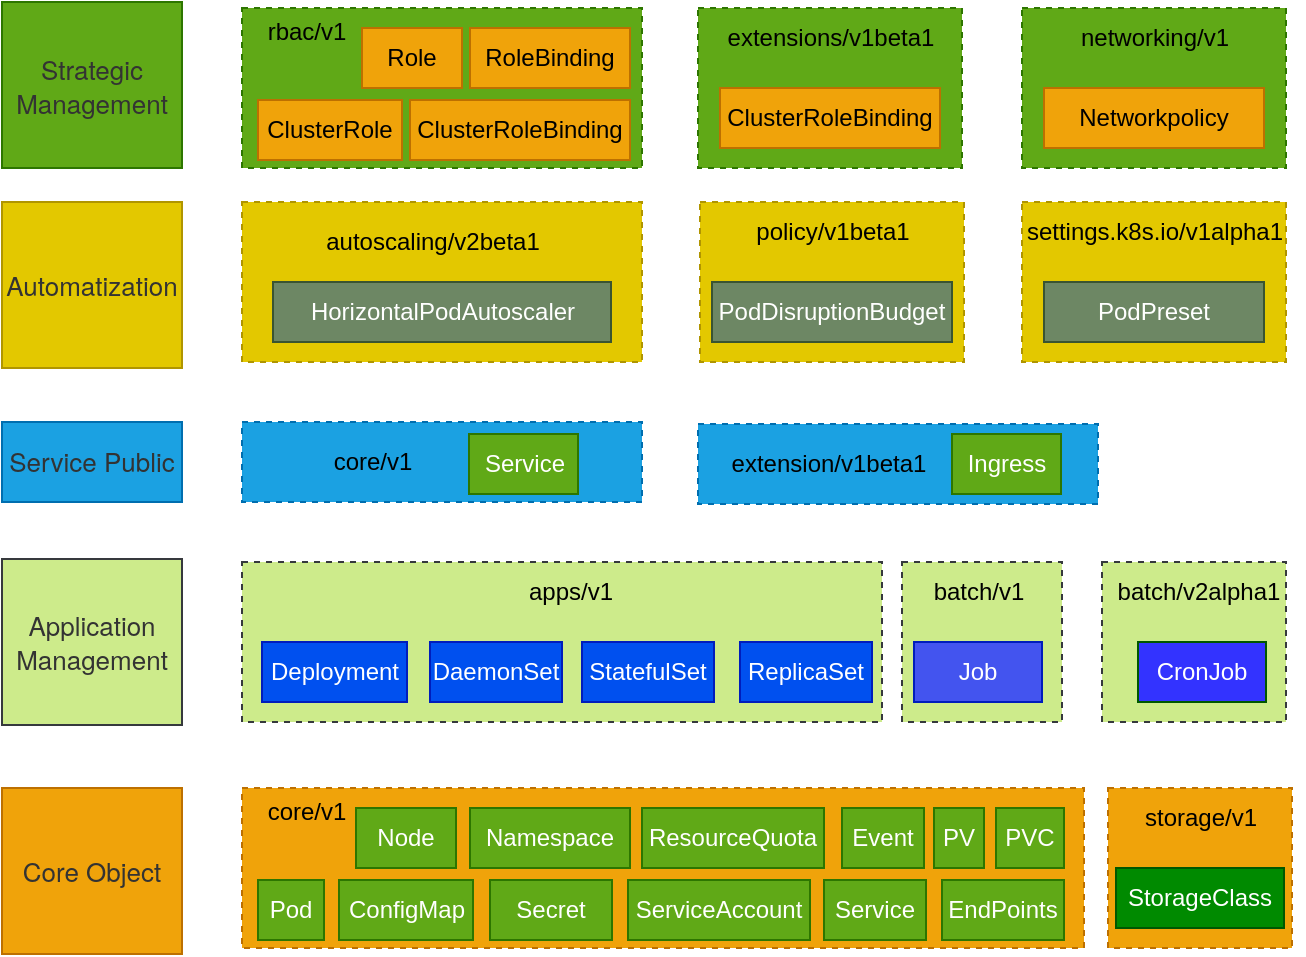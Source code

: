 <mxfile version="20.4.2" type="github">
  <diagram id="n1fASv0BeBbksGlesBEk" name="Page-1">
    <mxGraphModel dx="1097" dy="611" grid="1" gridSize="10" guides="1" tooltips="1" connect="1" arrows="1" fold="1" page="1" pageScale="1" pageWidth="850" pageHeight="1100" math="0" shadow="0">
      <root>
        <mxCell id="0" />
        <mxCell id="1" parent="0" />
        <mxCell id="iRfwceqFQaTr6RobZSyQ-1" value="" style="rounded=0;whiteSpace=wrap;html=1;dashed=1;fillColor=#60a917;strokeColor=#2D7600;fontColor=#ffffff;" parent="1" vertex="1">
          <mxGeometry x="230" y="183" width="200" height="80" as="geometry" />
        </mxCell>
        <mxCell id="iRfwceqFQaTr6RobZSyQ-2" value="rbac/v1" style="text;html=1;resizable=0;autosize=1;align=center;verticalAlign=middle;points=[];fillColor=none;strokeColor=none;rounded=0;dashed=1;" parent="1" vertex="1">
          <mxGeometry x="232" y="180" width="60" height="30" as="geometry" />
        </mxCell>
        <mxCell id="iRfwceqFQaTr6RobZSyQ-3" value="Role" style="rounded=0;whiteSpace=wrap;html=1;fillStyle=auto;fillColor=#f0a30a;fontColor=#000000;strokeColor=#BD7000;" parent="1" vertex="1">
          <mxGeometry x="290" y="193" width="50" height="30" as="geometry" />
        </mxCell>
        <mxCell id="iRfwceqFQaTr6RobZSyQ-4" value="RoleBinding" style="rounded=0;whiteSpace=wrap;html=1;fillColor=#f0a30a;strokeColor=#BD7000;fontColor=#000000;" parent="1" vertex="1">
          <mxGeometry x="344" y="193" width="80" height="30" as="geometry" />
        </mxCell>
        <mxCell id="iRfwceqFQaTr6RobZSyQ-5" value="ClusterRole" style="rounded=0;whiteSpace=wrap;html=1;fillColor=#f0a30a;strokeColor=#BD7000;fontColor=#000000;" parent="1" vertex="1">
          <mxGeometry x="238" y="229" width="72" height="30" as="geometry" />
        </mxCell>
        <mxCell id="iRfwceqFQaTr6RobZSyQ-6" value="ClusterRoleBinding" style="rounded=0;whiteSpace=wrap;html=1;fillColor=#f0a30a;strokeColor=#BD7000;fontColor=#000000;" parent="1" vertex="1">
          <mxGeometry x="314" y="229" width="110" height="30" as="geometry" />
        </mxCell>
        <mxCell id="iRfwceqFQaTr6RobZSyQ-7" value="" style="rounded=0;whiteSpace=wrap;html=1;dashed=1;fillColor=#60a917;strokeColor=#2D7600;fontColor=#ffffff;" parent="1" vertex="1">
          <mxGeometry x="458" y="183" width="132" height="80" as="geometry" />
        </mxCell>
        <mxCell id="iRfwceqFQaTr6RobZSyQ-8" value="extensions/v1beta1" style="text;html=1;resizable=0;autosize=1;align=center;verticalAlign=middle;points=[];fillColor=none;strokeColor=none;rounded=0;dashed=1;" parent="1" vertex="1">
          <mxGeometry x="459" y="183" width="130" height="30" as="geometry" />
        </mxCell>
        <mxCell id="iRfwceqFQaTr6RobZSyQ-12" value="ClusterRoleBinding" style="rounded=0;whiteSpace=wrap;html=1;fillColor=#f0a30a;strokeColor=#BD7000;fontColor=#000000;" parent="1" vertex="1">
          <mxGeometry x="469" y="223" width="110" height="30" as="geometry" />
        </mxCell>
        <mxCell id="iRfwceqFQaTr6RobZSyQ-13" value="" style="rounded=0;whiteSpace=wrap;html=1;dashed=1;fillColor=#60a917;strokeColor=#2D7600;fontColor=#ffffff;" parent="1" vertex="1">
          <mxGeometry x="620" y="183" width="132" height="80" as="geometry" />
        </mxCell>
        <mxCell id="iRfwceqFQaTr6RobZSyQ-14" value="networking/v1" style="text;html=1;resizable=0;autosize=1;align=center;verticalAlign=middle;points=[];fillColor=none;strokeColor=none;rounded=0;dashed=1;" parent="1" vertex="1">
          <mxGeometry x="636" y="183" width="100" height="30" as="geometry" />
        </mxCell>
        <mxCell id="iRfwceqFQaTr6RobZSyQ-15" value="Networkpolicy" style="rounded=0;whiteSpace=wrap;html=1;fillColor=#f0a30a;strokeColor=#BD7000;fontColor=#000000;" parent="1" vertex="1">
          <mxGeometry x="631" y="223" width="110" height="30" as="geometry" />
        </mxCell>
        <mxCell id="iRfwceqFQaTr6RobZSyQ-22" value="" style="rounded=0;whiteSpace=wrap;html=1;dashed=1;fillColor=#e3c800;fontColor=#000000;strokeColor=#B09500;" parent="1" vertex="1">
          <mxGeometry x="230" y="280" width="200" height="80" as="geometry" />
        </mxCell>
        <mxCell id="iRfwceqFQaTr6RobZSyQ-23" value="autoscaling/v2beta1" style="text;html=1;resizable=0;autosize=1;align=center;verticalAlign=middle;points=[];fillColor=none;strokeColor=none;rounded=0;dashed=1;" parent="1" vertex="1">
          <mxGeometry x="260" y="285" width="130" height="30" as="geometry" />
        </mxCell>
        <mxCell id="iRfwceqFQaTr6RobZSyQ-24" value="HorizontalPodAutoscaler" style="rounded=0;whiteSpace=wrap;html=1;fillColor=#6d8764;fontColor=#ffffff;strokeColor=#3A5431;" parent="1" vertex="1">
          <mxGeometry x="245.5" y="320" width="169" height="30" as="geometry" />
        </mxCell>
        <mxCell id="iRfwceqFQaTr6RobZSyQ-25" value="" style="rounded=0;whiteSpace=wrap;html=1;dashed=1;fillColor=#e3c800;fontColor=#000000;strokeColor=#B09500;" parent="1" vertex="1">
          <mxGeometry x="459" y="280" width="132" height="80" as="geometry" />
        </mxCell>
        <mxCell id="iRfwceqFQaTr6RobZSyQ-26" value="policy/v1beta1" style="text;html=1;resizable=0;autosize=1;align=center;verticalAlign=middle;points=[];fillColor=none;strokeColor=none;rounded=0;dashed=1;" parent="1" vertex="1">
          <mxGeometry x="475" y="280" width="100" height="30" as="geometry" />
        </mxCell>
        <mxCell id="iRfwceqFQaTr6RobZSyQ-27" value="PodDisruptionBudget" style="rounded=0;whiteSpace=wrap;html=1;fillColor=#6d8764;fontColor=#ffffff;strokeColor=#3A5431;" parent="1" vertex="1">
          <mxGeometry x="465" y="320" width="120" height="30" as="geometry" />
        </mxCell>
        <mxCell id="iRfwceqFQaTr6RobZSyQ-28" value="" style="rounded=0;whiteSpace=wrap;html=1;dashed=1;fillColor=#e3c800;fontColor=#000000;strokeColor=#B09500;" parent="1" vertex="1">
          <mxGeometry x="620" y="280" width="132" height="80" as="geometry" />
        </mxCell>
        <mxCell id="iRfwceqFQaTr6RobZSyQ-29" value="settings.k8s.io/v1alpha1" style="text;html=1;resizable=0;autosize=1;align=center;verticalAlign=middle;points=[];fillColor=none;strokeColor=none;rounded=0;dashed=1;" parent="1" vertex="1">
          <mxGeometry x="611" y="280" width="150" height="30" as="geometry" />
        </mxCell>
        <mxCell id="iRfwceqFQaTr6RobZSyQ-30" value="PodPreset" style="rounded=0;whiteSpace=wrap;html=1;fillColor=#6d8764;fontColor=#ffffff;strokeColor=#3A5431;" parent="1" vertex="1">
          <mxGeometry x="631" y="320" width="110" height="30" as="geometry" />
        </mxCell>
        <mxCell id="iRfwceqFQaTr6RobZSyQ-32" value="" style="rounded=0;whiteSpace=wrap;html=1;dashed=1;fillColor=#1ba1e2;strokeColor=#006EAF;fontColor=#ffffff;" parent="1" vertex="1">
          <mxGeometry x="230" y="390" width="200" height="40" as="geometry" />
        </mxCell>
        <mxCell id="iRfwceqFQaTr6RobZSyQ-33" value="core/v1" style="text;html=1;resizable=0;autosize=1;align=center;verticalAlign=middle;points=[];fillColor=none;strokeColor=none;rounded=0;dashed=1;" parent="1" vertex="1">
          <mxGeometry x="265" y="395" width="60" height="30" as="geometry" />
        </mxCell>
        <mxCell id="iRfwceqFQaTr6RobZSyQ-34" value="Service" style="rounded=0;whiteSpace=wrap;html=1;fillColor=#60a917;strokeColor=#2D7600;fontColor=#ffffff;" parent="1" vertex="1">
          <mxGeometry x="343.5" y="396" width="54.5" height="30" as="geometry" />
        </mxCell>
        <mxCell id="iRfwceqFQaTr6RobZSyQ-35" value="" style="rounded=0;whiteSpace=wrap;html=1;dashed=1;fillColor=#1ba1e2;strokeColor=#006EAF;fontColor=#ffffff;" parent="1" vertex="1">
          <mxGeometry x="458" y="391" width="200" height="40" as="geometry" />
        </mxCell>
        <mxCell id="iRfwceqFQaTr6RobZSyQ-36" value="extension/v1beta1" style="text;html=1;resizable=0;autosize=1;align=center;verticalAlign=middle;points=[];fillColor=none;strokeColor=none;rounded=0;dashed=1;" parent="1" vertex="1">
          <mxGeometry x="463" y="396" width="120" height="30" as="geometry" />
        </mxCell>
        <mxCell id="iRfwceqFQaTr6RobZSyQ-37" value="Ingress" style="rounded=0;whiteSpace=wrap;html=1;fillColor=#60a917;strokeColor=#2D7600;fontColor=#ffffff;" parent="1" vertex="1">
          <mxGeometry x="585" y="396" width="54.5" height="30" as="geometry" />
        </mxCell>
        <mxCell id="iRfwceqFQaTr6RobZSyQ-38" value="" style="rounded=0;whiteSpace=wrap;html=1;dashed=1;fillColor=#cdeb8b;strokeColor=#36393d;" parent="1" vertex="1">
          <mxGeometry x="230" y="460" width="320" height="80" as="geometry" />
        </mxCell>
        <mxCell id="iRfwceqFQaTr6RobZSyQ-39" value="apps/v1" style="text;html=1;resizable=0;autosize=1;align=center;verticalAlign=middle;points=[];fillColor=none;strokeColor=none;rounded=0;dashed=1;" parent="1" vertex="1">
          <mxGeometry x="359" y="460" width="70" height="30" as="geometry" />
        </mxCell>
        <mxCell id="iRfwceqFQaTr6RobZSyQ-40" value="Deployment" style="rounded=0;whiteSpace=wrap;html=1;fillColor=#0050ef;fontColor=#ffffff;strokeColor=#001DBC;" parent="1" vertex="1">
          <mxGeometry x="240" y="500" width="72.5" height="30" as="geometry" />
        </mxCell>
        <mxCell id="iRfwceqFQaTr6RobZSyQ-41" value="DaemonSet" style="rounded=0;whiteSpace=wrap;html=1;fillColor=#0050ef;fontColor=#ffffff;strokeColor=#001DBC;" parent="1" vertex="1">
          <mxGeometry x="324" y="500" width="66" height="30" as="geometry" />
        </mxCell>
        <mxCell id="iRfwceqFQaTr6RobZSyQ-42" value="StatefulSet" style="rounded=0;whiteSpace=wrap;html=1;fillColor=#0050ef;fontColor=#ffffff;strokeColor=#001DBC;" parent="1" vertex="1">
          <mxGeometry x="400" y="500" width="66" height="30" as="geometry" />
        </mxCell>
        <mxCell id="iRfwceqFQaTr6RobZSyQ-43" value="ReplicaSet" style="rounded=0;whiteSpace=wrap;html=1;fillColor=#0050ef;fontColor=#ffffff;strokeColor=#001DBC;" parent="1" vertex="1">
          <mxGeometry x="479" y="500" width="66" height="30" as="geometry" />
        </mxCell>
        <mxCell id="iRfwceqFQaTr6RobZSyQ-44" value="" style="rounded=0;whiteSpace=wrap;html=1;dashed=1;fillColor=#cdeb8b;strokeColor=#36393d;" parent="1" vertex="1">
          <mxGeometry x="560" y="460" width="80" height="80" as="geometry" />
        </mxCell>
        <mxCell id="iRfwceqFQaTr6RobZSyQ-45" value="batch/v1" style="text;html=1;resizable=0;autosize=1;align=center;verticalAlign=middle;points=[];fillColor=none;strokeColor=none;rounded=0;dashed=1;" parent="1" vertex="1">
          <mxGeometry x="563" y="460" width="70" height="30" as="geometry" />
        </mxCell>
        <mxCell id="iRfwceqFQaTr6RobZSyQ-46" value="Job" style="rounded=0;whiteSpace=wrap;html=1;fillColor=#4354EF;fontColor=#ffffff;strokeColor=#001DBC;" parent="1" vertex="1">
          <mxGeometry x="566" y="500" width="64" height="30" as="geometry" />
        </mxCell>
        <mxCell id="iRfwceqFQaTr6RobZSyQ-47" value="" style="rounded=0;whiteSpace=wrap;html=1;dashed=1;fillColor=#cdeb8b;strokeColor=#36393d;" parent="1" vertex="1">
          <mxGeometry x="660" y="460" width="92" height="80" as="geometry" />
        </mxCell>
        <mxCell id="iRfwceqFQaTr6RobZSyQ-48" value="batch/v2alpha1" style="text;html=1;resizable=0;autosize=1;align=center;verticalAlign=middle;points=[];fillColor=none;strokeColor=none;rounded=0;dashed=1;" parent="1" vertex="1">
          <mxGeometry x="658" y="460" width="100" height="30" as="geometry" />
        </mxCell>
        <mxCell id="iRfwceqFQaTr6RobZSyQ-49" value="CronJob" style="rounded=0;whiteSpace=wrap;html=1;fillColor=#3333FF;fontColor=#ffffff;strokeColor=#005700;" parent="1" vertex="1">
          <mxGeometry x="678" y="500" width="64" height="30" as="geometry" />
        </mxCell>
        <mxCell id="iRfwceqFQaTr6RobZSyQ-50" value="" style="rounded=0;whiteSpace=wrap;html=1;dashed=1;fillColor=#f0a30a;fontColor=#000000;strokeColor=#BD7000;" parent="1" vertex="1">
          <mxGeometry x="230" y="573" width="421" height="80" as="geometry" />
        </mxCell>
        <mxCell id="iRfwceqFQaTr6RobZSyQ-51" value="core/v1" style="text;html=1;resizable=0;autosize=1;align=center;verticalAlign=middle;points=[];fillColor=none;strokeColor=none;rounded=0;dashed=1;" parent="1" vertex="1">
          <mxGeometry x="232" y="570" width="60" height="30" as="geometry" />
        </mxCell>
        <mxCell id="iRfwceqFQaTr6RobZSyQ-52" value="Node" style="rounded=0;whiteSpace=wrap;html=1;fillColor=#60a917;strokeColor=#2D7600;fontColor=#ffffff;" parent="1" vertex="1">
          <mxGeometry x="287" y="583" width="50" height="30" as="geometry" />
        </mxCell>
        <mxCell id="iRfwceqFQaTr6RobZSyQ-53" value="Namespace" style="rounded=0;whiteSpace=wrap;html=1;fillColor=#60a917;fontColor=#ffffff;strokeColor=#2D7600;" parent="1" vertex="1">
          <mxGeometry x="344" y="583" width="80" height="30" as="geometry" />
        </mxCell>
        <mxCell id="iRfwceqFQaTr6RobZSyQ-54" value="Pod" style="rounded=0;whiteSpace=wrap;html=1;fillColor=#60a917;fontColor=#ffffff;strokeColor=#2D7600;" parent="1" vertex="1">
          <mxGeometry x="238" y="619" width="33" height="30" as="geometry" />
        </mxCell>
        <mxCell id="iRfwceqFQaTr6RobZSyQ-55" value="ConfigMap" style="rounded=0;whiteSpace=wrap;html=1;fillColor=#60a917;fontColor=#ffffff;strokeColor=#2D7600;" parent="1" vertex="1">
          <mxGeometry x="278.5" y="619" width="67" height="30" as="geometry" />
        </mxCell>
        <mxCell id="iRfwceqFQaTr6RobZSyQ-56" value="ResourceQuota" style="rounded=0;whiteSpace=wrap;html=1;fillColor=#60a917;fontColor=#ffffff;strokeColor=#2D7600;" parent="1" vertex="1">
          <mxGeometry x="430" y="583" width="91" height="30" as="geometry" />
        </mxCell>
        <mxCell id="iRfwceqFQaTr6RobZSyQ-57" value="Event" style="rounded=0;whiteSpace=wrap;html=1;fillColor=#60a917;fontColor=#ffffff;strokeColor=#2D7600;" parent="1" vertex="1">
          <mxGeometry x="530" y="583" width="41" height="30" as="geometry" />
        </mxCell>
        <mxCell id="iRfwceqFQaTr6RobZSyQ-58" value="PV" style="rounded=0;whiteSpace=wrap;html=1;fillColor=#60a917;fontColor=#ffffff;strokeColor=#2D7600;" parent="1" vertex="1">
          <mxGeometry x="576" y="583" width="25" height="30" as="geometry" />
        </mxCell>
        <mxCell id="iRfwceqFQaTr6RobZSyQ-59" value="PVC" style="rounded=0;whiteSpace=wrap;html=1;fillColor=#60a917;fontColor=#ffffff;strokeColor=#2D7600;" parent="1" vertex="1">
          <mxGeometry x="607" y="583" width="34" height="30" as="geometry" />
        </mxCell>
        <mxCell id="iRfwceqFQaTr6RobZSyQ-60" value="Secret" style="rounded=0;whiteSpace=wrap;html=1;fillColor=#60a917;fontColor=#ffffff;strokeColor=#2D7600;" parent="1" vertex="1">
          <mxGeometry x="354" y="619" width="61" height="30" as="geometry" />
        </mxCell>
        <mxCell id="iRfwceqFQaTr6RobZSyQ-61" value="ServiceAccount" style="rounded=0;whiteSpace=wrap;html=1;fillColor=#60a917;fontColor=#ffffff;strokeColor=#2D7600;" parent="1" vertex="1">
          <mxGeometry x="423" y="619" width="91" height="30" as="geometry" />
        </mxCell>
        <mxCell id="iRfwceqFQaTr6RobZSyQ-62" value="Service" style="rounded=0;whiteSpace=wrap;html=1;fillColor=#60a917;fontColor=#ffffff;strokeColor=#2D7600;" parent="1" vertex="1">
          <mxGeometry x="521" y="619" width="51" height="30" as="geometry" />
        </mxCell>
        <mxCell id="iRfwceqFQaTr6RobZSyQ-63" value="EndPoints" style="rounded=0;whiteSpace=wrap;html=1;fillColor=#60a917;fontColor=#ffffff;strokeColor=#2D7600;" parent="1" vertex="1">
          <mxGeometry x="580" y="619" width="61" height="30" as="geometry" />
        </mxCell>
        <mxCell id="iRfwceqFQaTr6RobZSyQ-64" value="" style="rounded=0;whiteSpace=wrap;html=1;dashed=1;fillColor=#f0a30a;fontColor=#000000;strokeColor=#BD7000;" parent="1" vertex="1">
          <mxGeometry x="663" y="573" width="92" height="80" as="geometry" />
        </mxCell>
        <mxCell id="iRfwceqFQaTr6RobZSyQ-65" value="storage/v1" style="text;html=1;resizable=0;autosize=1;align=center;verticalAlign=middle;points=[];fillColor=none;strokeColor=none;rounded=0;dashed=1;" parent="1" vertex="1">
          <mxGeometry x="669" y="573" width="80" height="30" as="geometry" />
        </mxCell>
        <mxCell id="iRfwceqFQaTr6RobZSyQ-66" value="StorageClass" style="rounded=0;whiteSpace=wrap;html=1;fillColor=#008a00;fontColor=#ffffff;strokeColor=#005700;" parent="1" vertex="1">
          <mxGeometry x="667" y="613" width="84" height="30" as="geometry" />
        </mxCell>
        <mxCell id="iRfwceqFQaTr6RobZSyQ-68" value="&lt;span style=&quot;color: rgb(51, 51, 51); font-family: &amp;quot;Helvetica Neue&amp;quot;, Helvetica, Arial, &amp;quot;Hiragino Sans GB&amp;quot;, &amp;quot;Hiragino Sans GB W3&amp;quot;, &amp;quot;Microsoft YaHei UI&amp;quot;, &amp;quot;Microsoft YaHei&amp;quot;, sans-serif; font-size: 13px; text-align: start;&quot;&gt;Strategic Management&lt;/span&gt;" style="rounded=0;whiteSpace=wrap;html=1;fillColor=#60a917;strokeColor=#2D7600;fontColor=#ffffff;" parent="1" vertex="1">
          <mxGeometry x="110" y="180" width="90" height="83" as="geometry" />
        </mxCell>
        <mxCell id="iRfwceqFQaTr6RobZSyQ-69" value="&lt;span style=&quot;color: rgb(51, 51, 51); font-family: &amp;quot;Helvetica Neue&amp;quot;, Helvetica, Arial, &amp;quot;Hiragino Sans GB&amp;quot;, &amp;quot;Hiragino Sans GB W3&amp;quot;, &amp;quot;Microsoft YaHei UI&amp;quot;, &amp;quot;Microsoft YaHei&amp;quot;, sans-serif; font-size: 13px; text-align: left;&quot;&gt;Automatization&lt;/span&gt;" style="rounded=0;whiteSpace=wrap;html=1;fillColor=#e3c800;fontColor=#000000;strokeColor=#B09500;" parent="1" vertex="1">
          <mxGeometry x="110" y="280" width="90" height="83" as="geometry" />
        </mxCell>
        <mxCell id="iRfwceqFQaTr6RobZSyQ-70" value="&lt;span style=&quot;color: rgb(51, 51, 51); font-family: &amp;quot;Helvetica Neue&amp;quot;, Helvetica, Arial, &amp;quot;Hiragino Sans GB&amp;quot;, &amp;quot;Hiragino Sans GB W3&amp;quot;, &amp;quot;Microsoft YaHei UI&amp;quot;, &amp;quot;Microsoft YaHei&amp;quot;, sans-serif; font-size: 13px; text-align: start;&quot;&gt;Service Public&lt;/span&gt;" style="rounded=0;whiteSpace=wrap;html=1;fillColor=#1ba1e2;strokeColor=#006EAF;fontColor=#ffffff;" parent="1" vertex="1">
          <mxGeometry x="110" y="390" width="90" height="40" as="geometry" />
        </mxCell>
        <mxCell id="iRfwceqFQaTr6RobZSyQ-71" value="&lt;span style=&quot;color: rgb(51, 51, 51); font-family: &amp;quot;Helvetica Neue&amp;quot;, Helvetica, Arial, &amp;quot;Hiragino Sans GB&amp;quot;, &amp;quot;Hiragino Sans GB W3&amp;quot;, &amp;quot;Microsoft YaHei UI&amp;quot;, &amp;quot;Microsoft YaHei&amp;quot;, sans-serif; font-size: 13px; text-align: left;&quot;&gt;Application Management&lt;/span&gt;" style="rounded=0;whiteSpace=wrap;html=1;fillColor=#cdeb8b;strokeColor=#36393d;" parent="1" vertex="1">
          <mxGeometry x="110" y="458.5" width="90" height="83" as="geometry" />
        </mxCell>
        <mxCell id="iRfwceqFQaTr6RobZSyQ-72" value="&lt;span style=&quot;color: rgb(51, 51, 51); font-family: &amp;quot;Helvetica Neue&amp;quot;, Helvetica, Arial, &amp;quot;Hiragino Sans GB&amp;quot;, &amp;quot;Hiragino Sans GB W3&amp;quot;, &amp;quot;Microsoft YaHei UI&amp;quot;, &amp;quot;Microsoft YaHei&amp;quot;, sans-serif; font-size: 13px; text-align: start;&quot;&gt;Core Object&lt;/span&gt;" style="rounded=0;whiteSpace=wrap;html=1;fillColor=#f0a30a;fontColor=#000000;strokeColor=#BD7000;" parent="1" vertex="1">
          <mxGeometry x="110" y="573" width="90" height="83" as="geometry" />
        </mxCell>
      </root>
    </mxGraphModel>
  </diagram>
</mxfile>
